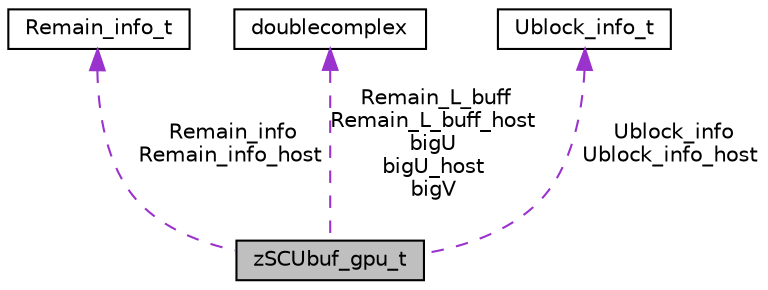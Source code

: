 digraph "zSCUbuf_gpu_t"
{
 // LATEX_PDF_SIZE
  edge [fontname="Helvetica",fontsize="10",labelfontname="Helvetica",labelfontsize="10"];
  node [fontname="Helvetica",fontsize="10",shape=record];
  Node1 [label="zSCUbuf_gpu_t",height=0.2,width=0.4,color="black", fillcolor="grey75", style="filled", fontcolor="black",tooltip=" "];
  Node2 -> Node1 [dir="back",color="darkorchid3",fontsize="10",style="dashed",label=" Remain_info\nRemain_info_host" ,fontname="Helvetica"];
  Node2 [label="Remain_info_t",height=0.2,width=0.4,color="black", fillcolor="white", style="filled",URL="$structRemain__info__t.html",tooltip=" "];
  Node3 -> Node1 [dir="back",color="darkorchid3",fontsize="10",style="dashed",label=" Remain_L_buff\nRemain_L_buff_host\nbigU\nbigU_host\nbigV" ,fontname="Helvetica"];
  Node3 [label="doublecomplex",height=0.2,width=0.4,color="black", fillcolor="white", style="filled",URL="$structdoublecomplex.html",tooltip=" "];
  Node4 -> Node1 [dir="back",color="darkorchid3",fontsize="10",style="dashed",label=" Ublock_info\nUblock_info_host" ,fontname="Helvetica"];
  Node4 [label="Ublock_info_t",height=0.2,width=0.4,color="black", fillcolor="white", style="filled",URL="$structUblock__info__t.html",tooltip=" "];
}
